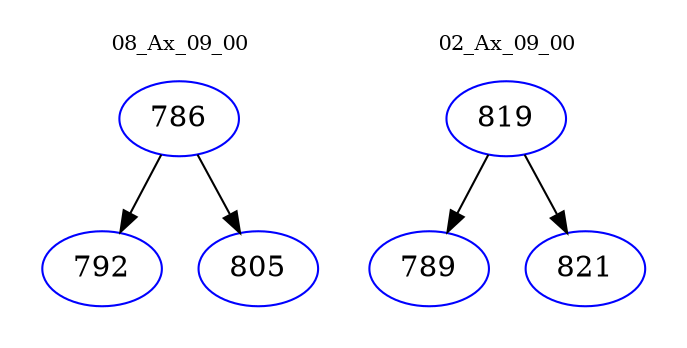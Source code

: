 digraph{
subgraph cluster_0 {
color = white
label = "08_Ax_09_00";
fontsize=10;
T0_786 [label="786", color="blue"]
T0_786 -> T0_792 [color="black"]
T0_792 [label="792", color="blue"]
T0_786 -> T0_805 [color="black"]
T0_805 [label="805", color="blue"]
}
subgraph cluster_1 {
color = white
label = "02_Ax_09_00";
fontsize=10;
T1_819 [label="819", color="blue"]
T1_819 -> T1_789 [color="black"]
T1_789 [label="789", color="blue"]
T1_819 -> T1_821 [color="black"]
T1_821 [label="821", color="blue"]
}
}
